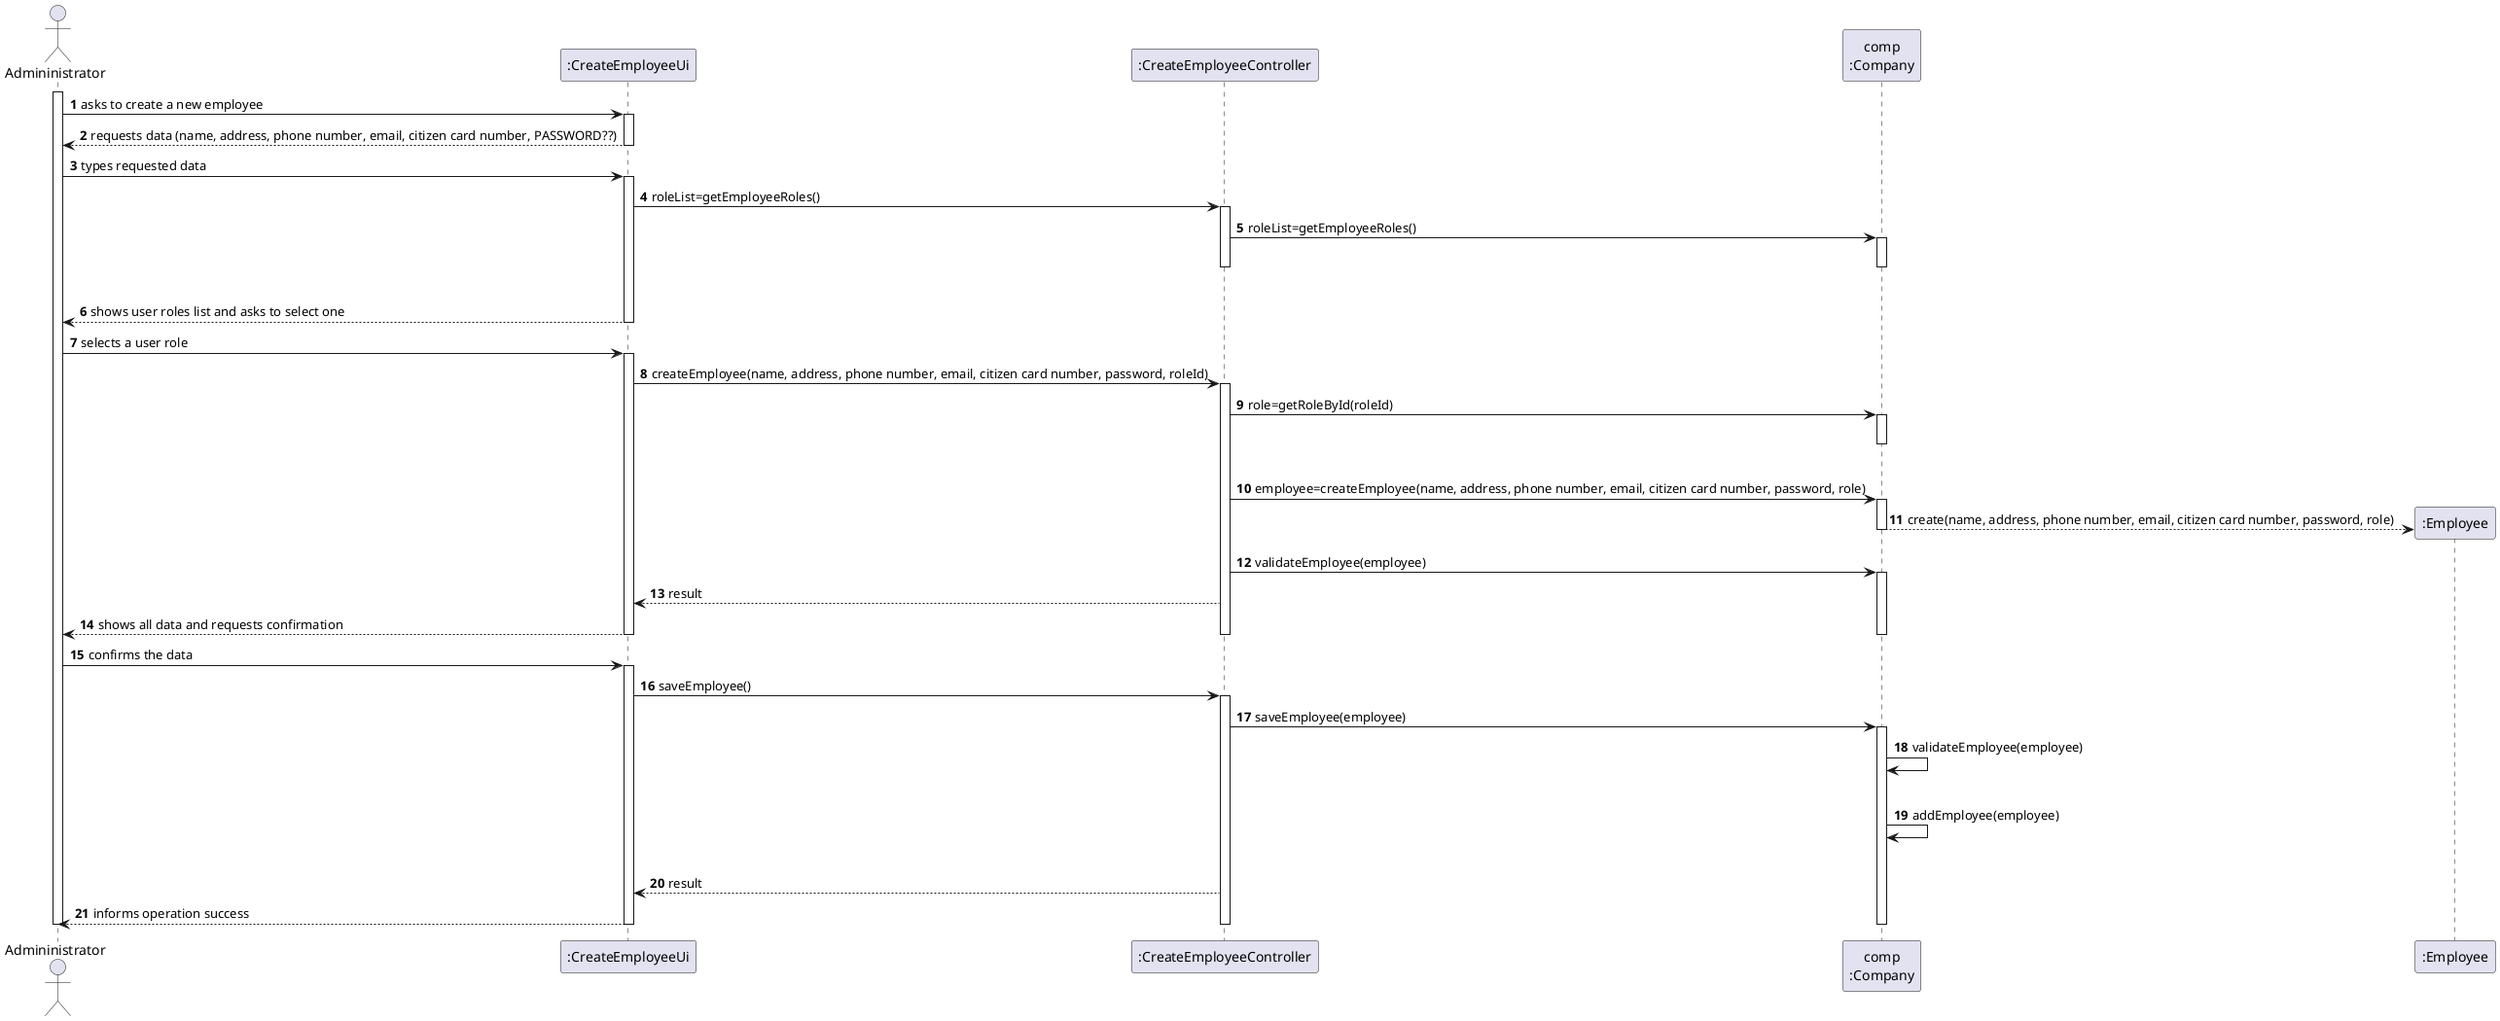 @startuml US10_SD
autonumber
' hide footbox
actor "Admininistrator" as admin

participant ":CreateEmployeeUi" as empUi
participant ":CreateEmployeeController" as empController
participant "comp\n:Company" as comp
participant ":Employee" as emp

activate admin
admin -> empUi : asks to create a new employee
activate empUi
empUi --> admin : requests data (name, address, phone number, email, citizen card number, PASSWORD??)
deactivate empUi

admin -> empUi : types requested data
activate empUi

empUi -> empController : roleList=getEmployeeRoles()
activate empController

empController -> comp : roleList=getEmployeeRoles()
activate comp
|||
deactivate comp
deactivate empController

empUi --> admin : shows user roles list and asks to select one
deactivate empUi

admin -> empUi : selects a user role
activate empUi

empUi -> empController : createEmployee(name, address, phone number, email, citizen card number, password, roleId)
activate empController

empController -> comp : role=getRoleById(roleId)
activate comp
|||
deactivate comp

empController -> comp: employee=createEmployee(name, address, phone number, email, citizen card number, password, role)
activate comp

comp --> emp**: create(name, address, phone number, email, citizen card number, password, role)
deactivate comp
empController -> comp: validateEmployee(employee)

activate comp
empController --> empUi: result
empUi --> admin: shows all data and requests confirmation
deactivate comp
deactivate empController
deactivate empUi

admin -> empUi : confirms the data
activate empUi
empUi -> empController : saveEmployee()
activate empController

empController -> comp : saveEmployee(employee)
activate comp

comp -> comp: validateEmployee(employee)
|||
comp -> comp: addEmployee(employee)
|||

empController --> empUi: result

empUi --> admin : informs operation success
deactivate comp
deactivate empController
deactivate empUi

deactivate admin

@enduml